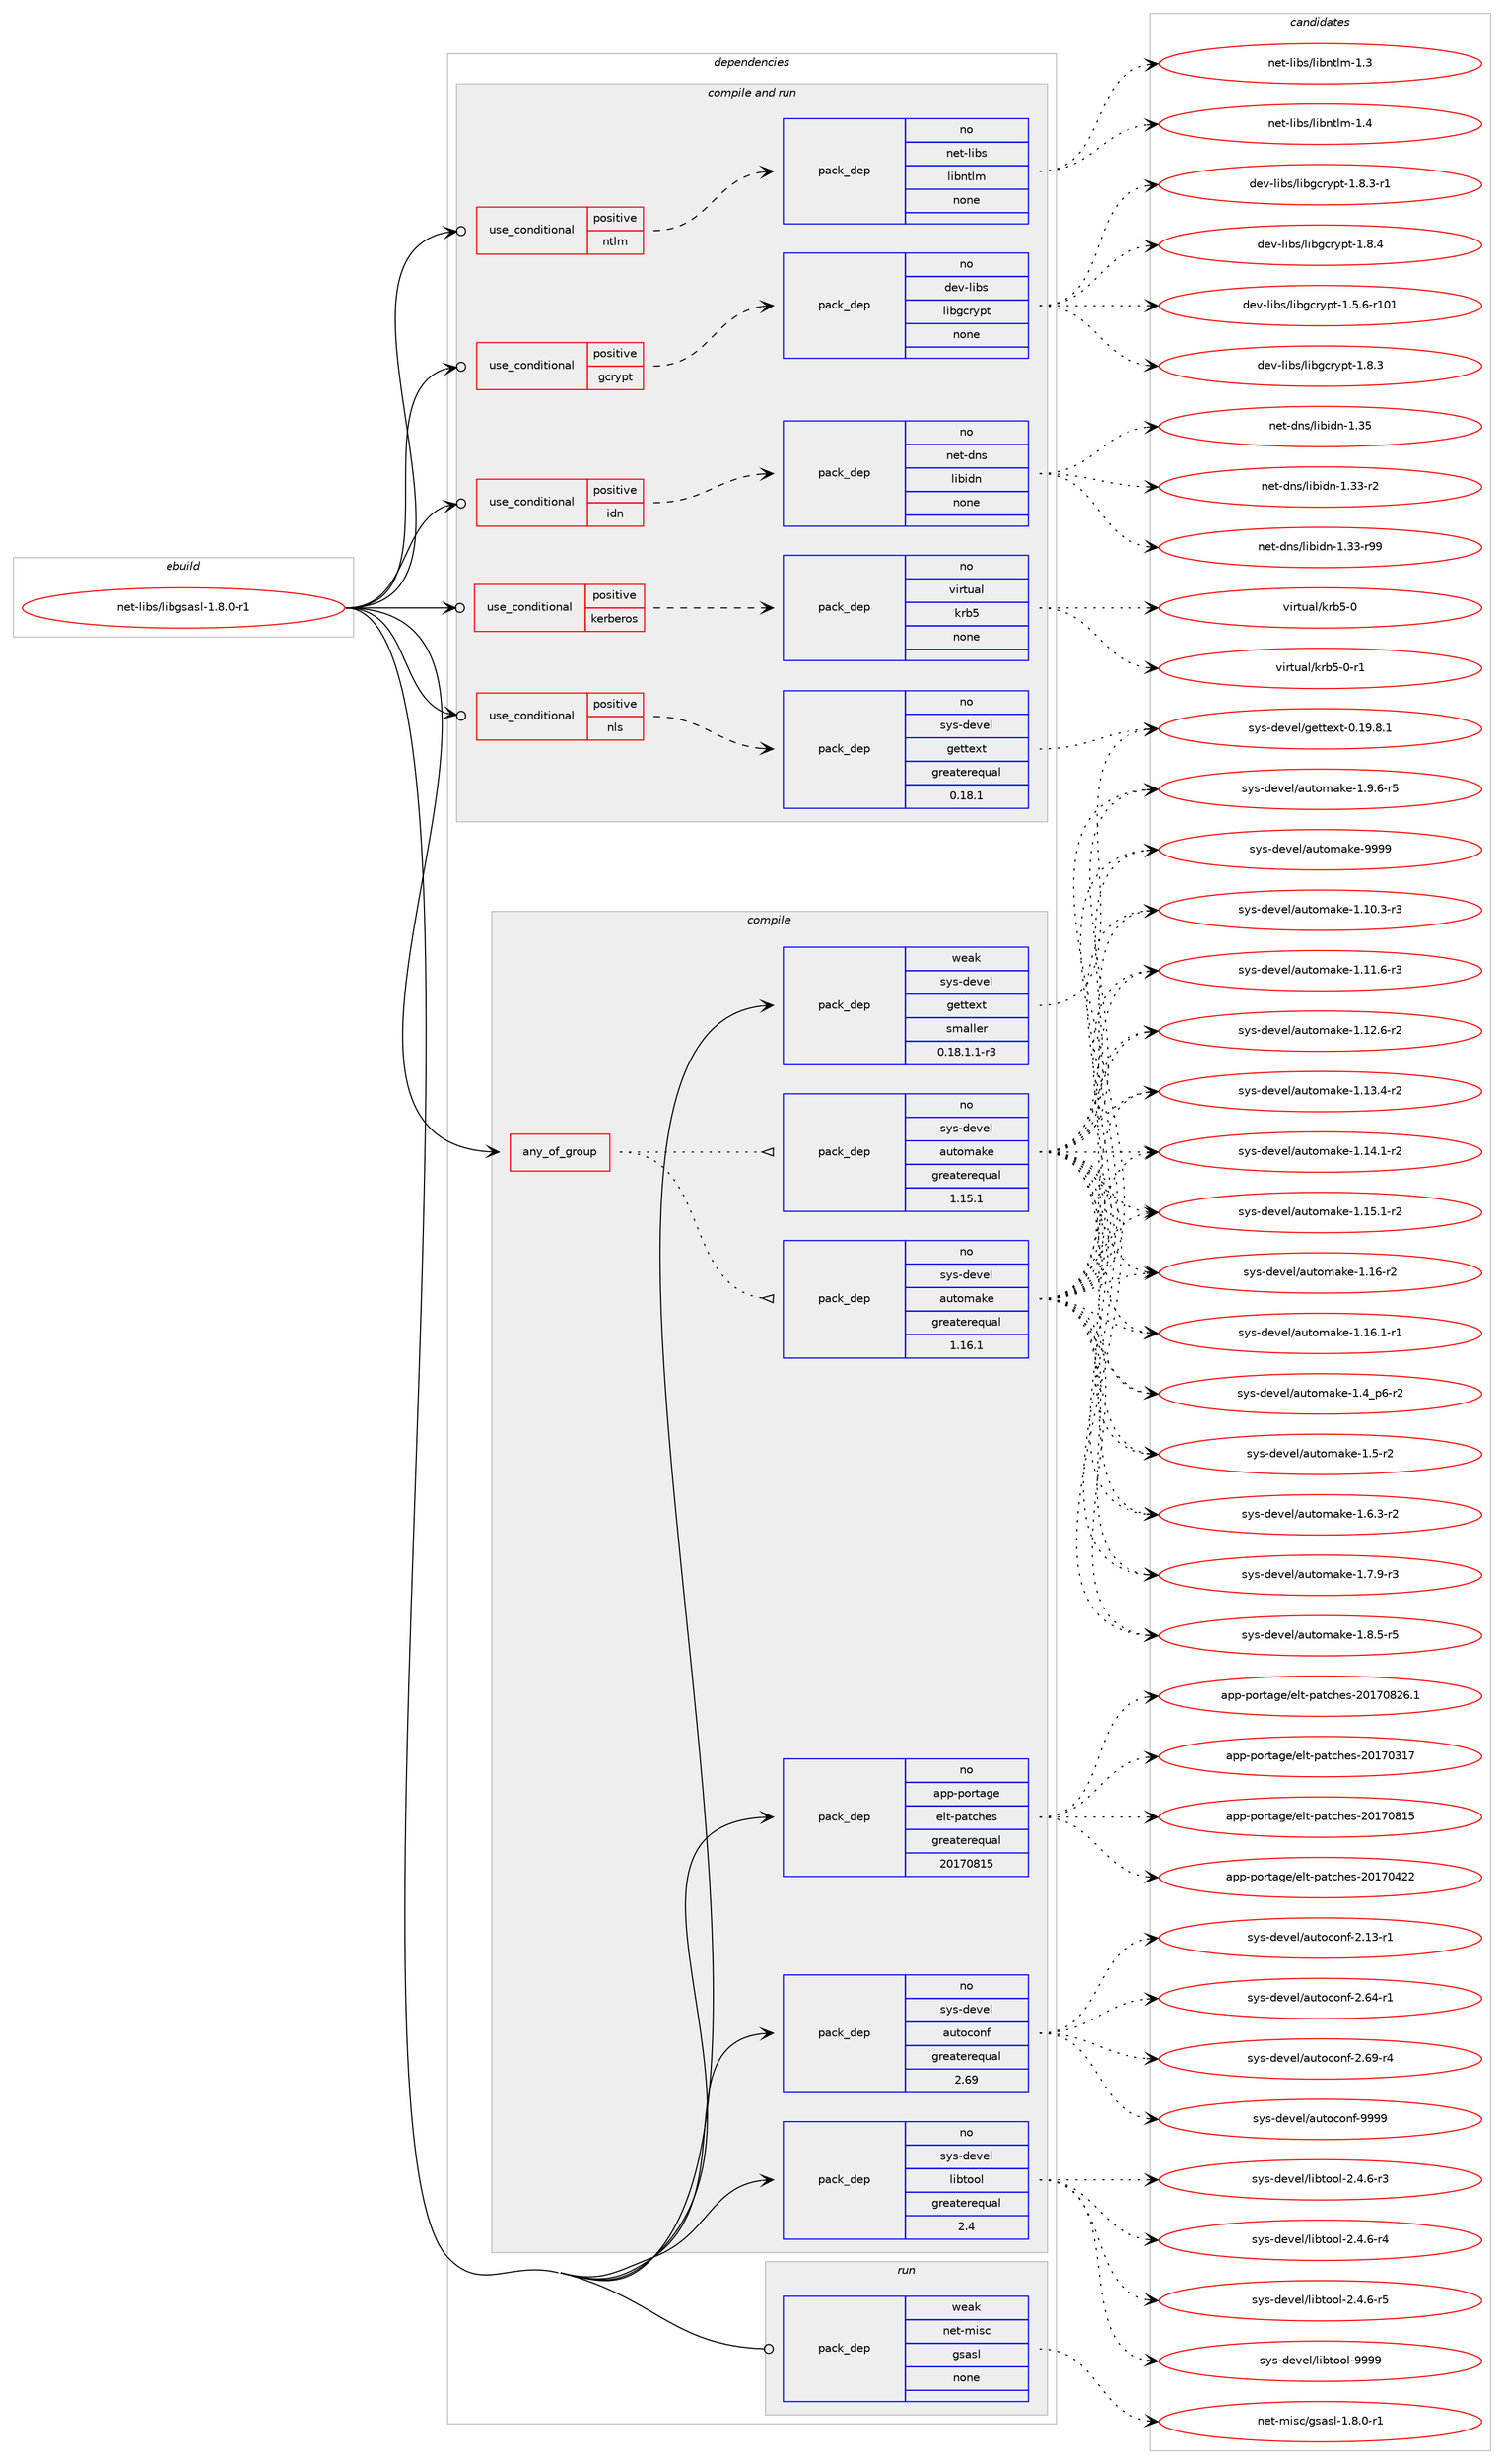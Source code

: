 digraph prolog {

# *************
# Graph options
# *************

newrank=true;
concentrate=true;
compound=true;
graph [rankdir=LR,fontname=Helvetica,fontsize=10,ranksep=1.5];#, ranksep=2.5, nodesep=0.2];
edge  [arrowhead=vee];
node  [fontname=Helvetica,fontsize=10];

# **********
# The ebuild
# **********

subgraph cluster_leftcol {
color=gray;
rank=same;
label=<<i>ebuild</i>>;
id [label="net-libs/libgsasl-1.8.0-r1", color=red, width=4, href="../net-libs/libgsasl-1.8.0-r1.svg"];
}

# ****************
# The dependencies
# ****************

subgraph cluster_midcol {
color=gray;
label=<<i>dependencies</i>>;
subgraph cluster_compile {
fillcolor="#eeeeee";
style=filled;
label=<<i>compile</i>>;
subgraph any26113 {
dependency1659463 [label=<<TABLE BORDER="0" CELLBORDER="1" CELLSPACING="0" CELLPADDING="4"><TR><TD CELLPADDING="10">any_of_group</TD></TR></TABLE>>, shape=none, color=red];subgraph pack1186395 {
dependency1659464 [label=<<TABLE BORDER="0" CELLBORDER="1" CELLSPACING="0" CELLPADDING="4" WIDTH="220"><TR><TD ROWSPAN="6" CELLPADDING="30">pack_dep</TD></TR><TR><TD WIDTH="110">no</TD></TR><TR><TD>sys-devel</TD></TR><TR><TD>automake</TD></TR><TR><TD>greaterequal</TD></TR><TR><TD>1.16.1</TD></TR></TABLE>>, shape=none, color=blue];
}
dependency1659463:e -> dependency1659464:w [weight=20,style="dotted",arrowhead="oinv"];
subgraph pack1186396 {
dependency1659465 [label=<<TABLE BORDER="0" CELLBORDER="1" CELLSPACING="0" CELLPADDING="4" WIDTH="220"><TR><TD ROWSPAN="6" CELLPADDING="30">pack_dep</TD></TR><TR><TD WIDTH="110">no</TD></TR><TR><TD>sys-devel</TD></TR><TR><TD>automake</TD></TR><TR><TD>greaterequal</TD></TR><TR><TD>1.15.1</TD></TR></TABLE>>, shape=none, color=blue];
}
dependency1659463:e -> dependency1659465:w [weight=20,style="dotted",arrowhead="oinv"];
}
id:e -> dependency1659463:w [weight=20,style="solid",arrowhead="vee"];
subgraph pack1186397 {
dependency1659466 [label=<<TABLE BORDER="0" CELLBORDER="1" CELLSPACING="0" CELLPADDING="4" WIDTH="220"><TR><TD ROWSPAN="6" CELLPADDING="30">pack_dep</TD></TR><TR><TD WIDTH="110">no</TD></TR><TR><TD>app-portage</TD></TR><TR><TD>elt-patches</TD></TR><TR><TD>greaterequal</TD></TR><TR><TD>20170815</TD></TR></TABLE>>, shape=none, color=blue];
}
id:e -> dependency1659466:w [weight=20,style="solid",arrowhead="vee"];
subgraph pack1186398 {
dependency1659467 [label=<<TABLE BORDER="0" CELLBORDER="1" CELLSPACING="0" CELLPADDING="4" WIDTH="220"><TR><TD ROWSPAN="6" CELLPADDING="30">pack_dep</TD></TR><TR><TD WIDTH="110">no</TD></TR><TR><TD>sys-devel</TD></TR><TR><TD>autoconf</TD></TR><TR><TD>greaterequal</TD></TR><TR><TD>2.69</TD></TR></TABLE>>, shape=none, color=blue];
}
id:e -> dependency1659467:w [weight=20,style="solid",arrowhead="vee"];
subgraph pack1186399 {
dependency1659468 [label=<<TABLE BORDER="0" CELLBORDER="1" CELLSPACING="0" CELLPADDING="4" WIDTH="220"><TR><TD ROWSPAN="6" CELLPADDING="30">pack_dep</TD></TR><TR><TD WIDTH="110">no</TD></TR><TR><TD>sys-devel</TD></TR><TR><TD>libtool</TD></TR><TR><TD>greaterequal</TD></TR><TR><TD>2.4</TD></TR></TABLE>>, shape=none, color=blue];
}
id:e -> dependency1659468:w [weight=20,style="solid",arrowhead="vee"];
subgraph pack1186400 {
dependency1659469 [label=<<TABLE BORDER="0" CELLBORDER="1" CELLSPACING="0" CELLPADDING="4" WIDTH="220"><TR><TD ROWSPAN="6" CELLPADDING="30">pack_dep</TD></TR><TR><TD WIDTH="110">weak</TD></TR><TR><TD>sys-devel</TD></TR><TR><TD>gettext</TD></TR><TR><TD>smaller</TD></TR><TR><TD>0.18.1.1-r3</TD></TR></TABLE>>, shape=none, color=blue];
}
id:e -> dependency1659469:w [weight=20,style="solid",arrowhead="vee"];
}
subgraph cluster_compileandrun {
fillcolor="#eeeeee";
style=filled;
label=<<i>compile and run</i>>;
subgraph cond446167 {
dependency1659470 [label=<<TABLE BORDER="0" CELLBORDER="1" CELLSPACING="0" CELLPADDING="4"><TR><TD ROWSPAN="3" CELLPADDING="10">use_conditional</TD></TR><TR><TD>positive</TD></TR><TR><TD>gcrypt</TD></TR></TABLE>>, shape=none, color=red];
subgraph pack1186401 {
dependency1659471 [label=<<TABLE BORDER="0" CELLBORDER="1" CELLSPACING="0" CELLPADDING="4" WIDTH="220"><TR><TD ROWSPAN="6" CELLPADDING="30">pack_dep</TD></TR><TR><TD WIDTH="110">no</TD></TR><TR><TD>dev-libs</TD></TR><TR><TD>libgcrypt</TD></TR><TR><TD>none</TD></TR><TR><TD></TD></TR></TABLE>>, shape=none, color=blue];
}
dependency1659470:e -> dependency1659471:w [weight=20,style="dashed",arrowhead="vee"];
}
id:e -> dependency1659470:w [weight=20,style="solid",arrowhead="odotvee"];
subgraph cond446168 {
dependency1659472 [label=<<TABLE BORDER="0" CELLBORDER="1" CELLSPACING="0" CELLPADDING="4"><TR><TD ROWSPAN="3" CELLPADDING="10">use_conditional</TD></TR><TR><TD>positive</TD></TR><TR><TD>idn</TD></TR></TABLE>>, shape=none, color=red];
subgraph pack1186402 {
dependency1659473 [label=<<TABLE BORDER="0" CELLBORDER="1" CELLSPACING="0" CELLPADDING="4" WIDTH="220"><TR><TD ROWSPAN="6" CELLPADDING="30">pack_dep</TD></TR><TR><TD WIDTH="110">no</TD></TR><TR><TD>net-dns</TD></TR><TR><TD>libidn</TD></TR><TR><TD>none</TD></TR><TR><TD></TD></TR></TABLE>>, shape=none, color=blue];
}
dependency1659472:e -> dependency1659473:w [weight=20,style="dashed",arrowhead="vee"];
}
id:e -> dependency1659472:w [weight=20,style="solid",arrowhead="odotvee"];
subgraph cond446169 {
dependency1659474 [label=<<TABLE BORDER="0" CELLBORDER="1" CELLSPACING="0" CELLPADDING="4"><TR><TD ROWSPAN="3" CELLPADDING="10">use_conditional</TD></TR><TR><TD>positive</TD></TR><TR><TD>kerberos</TD></TR></TABLE>>, shape=none, color=red];
subgraph pack1186403 {
dependency1659475 [label=<<TABLE BORDER="0" CELLBORDER="1" CELLSPACING="0" CELLPADDING="4" WIDTH="220"><TR><TD ROWSPAN="6" CELLPADDING="30">pack_dep</TD></TR><TR><TD WIDTH="110">no</TD></TR><TR><TD>virtual</TD></TR><TR><TD>krb5</TD></TR><TR><TD>none</TD></TR><TR><TD></TD></TR></TABLE>>, shape=none, color=blue];
}
dependency1659474:e -> dependency1659475:w [weight=20,style="dashed",arrowhead="vee"];
}
id:e -> dependency1659474:w [weight=20,style="solid",arrowhead="odotvee"];
subgraph cond446170 {
dependency1659476 [label=<<TABLE BORDER="0" CELLBORDER="1" CELLSPACING="0" CELLPADDING="4"><TR><TD ROWSPAN="3" CELLPADDING="10">use_conditional</TD></TR><TR><TD>positive</TD></TR><TR><TD>nls</TD></TR></TABLE>>, shape=none, color=red];
subgraph pack1186404 {
dependency1659477 [label=<<TABLE BORDER="0" CELLBORDER="1" CELLSPACING="0" CELLPADDING="4" WIDTH="220"><TR><TD ROWSPAN="6" CELLPADDING="30">pack_dep</TD></TR><TR><TD WIDTH="110">no</TD></TR><TR><TD>sys-devel</TD></TR><TR><TD>gettext</TD></TR><TR><TD>greaterequal</TD></TR><TR><TD>0.18.1</TD></TR></TABLE>>, shape=none, color=blue];
}
dependency1659476:e -> dependency1659477:w [weight=20,style="dashed",arrowhead="vee"];
}
id:e -> dependency1659476:w [weight=20,style="solid",arrowhead="odotvee"];
subgraph cond446171 {
dependency1659478 [label=<<TABLE BORDER="0" CELLBORDER="1" CELLSPACING="0" CELLPADDING="4"><TR><TD ROWSPAN="3" CELLPADDING="10">use_conditional</TD></TR><TR><TD>positive</TD></TR><TR><TD>ntlm</TD></TR></TABLE>>, shape=none, color=red];
subgraph pack1186405 {
dependency1659479 [label=<<TABLE BORDER="0" CELLBORDER="1" CELLSPACING="0" CELLPADDING="4" WIDTH="220"><TR><TD ROWSPAN="6" CELLPADDING="30">pack_dep</TD></TR><TR><TD WIDTH="110">no</TD></TR><TR><TD>net-libs</TD></TR><TR><TD>libntlm</TD></TR><TR><TD>none</TD></TR><TR><TD></TD></TR></TABLE>>, shape=none, color=blue];
}
dependency1659478:e -> dependency1659479:w [weight=20,style="dashed",arrowhead="vee"];
}
id:e -> dependency1659478:w [weight=20,style="solid",arrowhead="odotvee"];
}
subgraph cluster_run {
fillcolor="#eeeeee";
style=filled;
label=<<i>run</i>>;
subgraph pack1186406 {
dependency1659480 [label=<<TABLE BORDER="0" CELLBORDER="1" CELLSPACING="0" CELLPADDING="4" WIDTH="220"><TR><TD ROWSPAN="6" CELLPADDING="30">pack_dep</TD></TR><TR><TD WIDTH="110">weak</TD></TR><TR><TD>net-misc</TD></TR><TR><TD>gsasl</TD></TR><TR><TD>none</TD></TR><TR><TD></TD></TR></TABLE>>, shape=none, color=blue];
}
id:e -> dependency1659480:w [weight=20,style="solid",arrowhead="odot"];
}
}

# **************
# The candidates
# **************

subgraph cluster_choices {
rank=same;
color=gray;
label=<<i>candidates</i>>;

subgraph choice1186395 {
color=black;
nodesep=1;
choice11512111545100101118101108479711711611110997107101454946494846514511451 [label="sys-devel/automake-1.10.3-r3", color=red, width=4,href="../sys-devel/automake-1.10.3-r3.svg"];
choice11512111545100101118101108479711711611110997107101454946494946544511451 [label="sys-devel/automake-1.11.6-r3", color=red, width=4,href="../sys-devel/automake-1.11.6-r3.svg"];
choice11512111545100101118101108479711711611110997107101454946495046544511450 [label="sys-devel/automake-1.12.6-r2", color=red, width=4,href="../sys-devel/automake-1.12.6-r2.svg"];
choice11512111545100101118101108479711711611110997107101454946495146524511450 [label="sys-devel/automake-1.13.4-r2", color=red, width=4,href="../sys-devel/automake-1.13.4-r2.svg"];
choice11512111545100101118101108479711711611110997107101454946495246494511450 [label="sys-devel/automake-1.14.1-r2", color=red, width=4,href="../sys-devel/automake-1.14.1-r2.svg"];
choice11512111545100101118101108479711711611110997107101454946495346494511450 [label="sys-devel/automake-1.15.1-r2", color=red, width=4,href="../sys-devel/automake-1.15.1-r2.svg"];
choice1151211154510010111810110847971171161111099710710145494649544511450 [label="sys-devel/automake-1.16-r2", color=red, width=4,href="../sys-devel/automake-1.16-r2.svg"];
choice11512111545100101118101108479711711611110997107101454946495446494511449 [label="sys-devel/automake-1.16.1-r1", color=red, width=4,href="../sys-devel/automake-1.16.1-r1.svg"];
choice115121115451001011181011084797117116111109971071014549465295112544511450 [label="sys-devel/automake-1.4_p6-r2", color=red, width=4,href="../sys-devel/automake-1.4_p6-r2.svg"];
choice11512111545100101118101108479711711611110997107101454946534511450 [label="sys-devel/automake-1.5-r2", color=red, width=4,href="../sys-devel/automake-1.5-r2.svg"];
choice115121115451001011181011084797117116111109971071014549465446514511450 [label="sys-devel/automake-1.6.3-r2", color=red, width=4,href="../sys-devel/automake-1.6.3-r2.svg"];
choice115121115451001011181011084797117116111109971071014549465546574511451 [label="sys-devel/automake-1.7.9-r3", color=red, width=4,href="../sys-devel/automake-1.7.9-r3.svg"];
choice115121115451001011181011084797117116111109971071014549465646534511453 [label="sys-devel/automake-1.8.5-r5", color=red, width=4,href="../sys-devel/automake-1.8.5-r5.svg"];
choice115121115451001011181011084797117116111109971071014549465746544511453 [label="sys-devel/automake-1.9.6-r5", color=red, width=4,href="../sys-devel/automake-1.9.6-r5.svg"];
choice115121115451001011181011084797117116111109971071014557575757 [label="sys-devel/automake-9999", color=red, width=4,href="../sys-devel/automake-9999.svg"];
dependency1659464:e -> choice11512111545100101118101108479711711611110997107101454946494846514511451:w [style=dotted,weight="100"];
dependency1659464:e -> choice11512111545100101118101108479711711611110997107101454946494946544511451:w [style=dotted,weight="100"];
dependency1659464:e -> choice11512111545100101118101108479711711611110997107101454946495046544511450:w [style=dotted,weight="100"];
dependency1659464:e -> choice11512111545100101118101108479711711611110997107101454946495146524511450:w [style=dotted,weight="100"];
dependency1659464:e -> choice11512111545100101118101108479711711611110997107101454946495246494511450:w [style=dotted,weight="100"];
dependency1659464:e -> choice11512111545100101118101108479711711611110997107101454946495346494511450:w [style=dotted,weight="100"];
dependency1659464:e -> choice1151211154510010111810110847971171161111099710710145494649544511450:w [style=dotted,weight="100"];
dependency1659464:e -> choice11512111545100101118101108479711711611110997107101454946495446494511449:w [style=dotted,weight="100"];
dependency1659464:e -> choice115121115451001011181011084797117116111109971071014549465295112544511450:w [style=dotted,weight="100"];
dependency1659464:e -> choice11512111545100101118101108479711711611110997107101454946534511450:w [style=dotted,weight="100"];
dependency1659464:e -> choice115121115451001011181011084797117116111109971071014549465446514511450:w [style=dotted,weight="100"];
dependency1659464:e -> choice115121115451001011181011084797117116111109971071014549465546574511451:w [style=dotted,weight="100"];
dependency1659464:e -> choice115121115451001011181011084797117116111109971071014549465646534511453:w [style=dotted,weight="100"];
dependency1659464:e -> choice115121115451001011181011084797117116111109971071014549465746544511453:w [style=dotted,weight="100"];
dependency1659464:e -> choice115121115451001011181011084797117116111109971071014557575757:w [style=dotted,weight="100"];
}
subgraph choice1186396 {
color=black;
nodesep=1;
choice11512111545100101118101108479711711611110997107101454946494846514511451 [label="sys-devel/automake-1.10.3-r3", color=red, width=4,href="../sys-devel/automake-1.10.3-r3.svg"];
choice11512111545100101118101108479711711611110997107101454946494946544511451 [label="sys-devel/automake-1.11.6-r3", color=red, width=4,href="../sys-devel/automake-1.11.6-r3.svg"];
choice11512111545100101118101108479711711611110997107101454946495046544511450 [label="sys-devel/automake-1.12.6-r2", color=red, width=4,href="../sys-devel/automake-1.12.6-r2.svg"];
choice11512111545100101118101108479711711611110997107101454946495146524511450 [label="sys-devel/automake-1.13.4-r2", color=red, width=4,href="../sys-devel/automake-1.13.4-r2.svg"];
choice11512111545100101118101108479711711611110997107101454946495246494511450 [label="sys-devel/automake-1.14.1-r2", color=red, width=4,href="../sys-devel/automake-1.14.1-r2.svg"];
choice11512111545100101118101108479711711611110997107101454946495346494511450 [label="sys-devel/automake-1.15.1-r2", color=red, width=4,href="../sys-devel/automake-1.15.1-r2.svg"];
choice1151211154510010111810110847971171161111099710710145494649544511450 [label="sys-devel/automake-1.16-r2", color=red, width=4,href="../sys-devel/automake-1.16-r2.svg"];
choice11512111545100101118101108479711711611110997107101454946495446494511449 [label="sys-devel/automake-1.16.1-r1", color=red, width=4,href="../sys-devel/automake-1.16.1-r1.svg"];
choice115121115451001011181011084797117116111109971071014549465295112544511450 [label="sys-devel/automake-1.4_p6-r2", color=red, width=4,href="../sys-devel/automake-1.4_p6-r2.svg"];
choice11512111545100101118101108479711711611110997107101454946534511450 [label="sys-devel/automake-1.5-r2", color=red, width=4,href="../sys-devel/automake-1.5-r2.svg"];
choice115121115451001011181011084797117116111109971071014549465446514511450 [label="sys-devel/automake-1.6.3-r2", color=red, width=4,href="../sys-devel/automake-1.6.3-r2.svg"];
choice115121115451001011181011084797117116111109971071014549465546574511451 [label="sys-devel/automake-1.7.9-r3", color=red, width=4,href="../sys-devel/automake-1.7.9-r3.svg"];
choice115121115451001011181011084797117116111109971071014549465646534511453 [label="sys-devel/automake-1.8.5-r5", color=red, width=4,href="../sys-devel/automake-1.8.5-r5.svg"];
choice115121115451001011181011084797117116111109971071014549465746544511453 [label="sys-devel/automake-1.9.6-r5", color=red, width=4,href="../sys-devel/automake-1.9.6-r5.svg"];
choice115121115451001011181011084797117116111109971071014557575757 [label="sys-devel/automake-9999", color=red, width=4,href="../sys-devel/automake-9999.svg"];
dependency1659465:e -> choice11512111545100101118101108479711711611110997107101454946494846514511451:w [style=dotted,weight="100"];
dependency1659465:e -> choice11512111545100101118101108479711711611110997107101454946494946544511451:w [style=dotted,weight="100"];
dependency1659465:e -> choice11512111545100101118101108479711711611110997107101454946495046544511450:w [style=dotted,weight="100"];
dependency1659465:e -> choice11512111545100101118101108479711711611110997107101454946495146524511450:w [style=dotted,weight="100"];
dependency1659465:e -> choice11512111545100101118101108479711711611110997107101454946495246494511450:w [style=dotted,weight="100"];
dependency1659465:e -> choice11512111545100101118101108479711711611110997107101454946495346494511450:w [style=dotted,weight="100"];
dependency1659465:e -> choice1151211154510010111810110847971171161111099710710145494649544511450:w [style=dotted,weight="100"];
dependency1659465:e -> choice11512111545100101118101108479711711611110997107101454946495446494511449:w [style=dotted,weight="100"];
dependency1659465:e -> choice115121115451001011181011084797117116111109971071014549465295112544511450:w [style=dotted,weight="100"];
dependency1659465:e -> choice11512111545100101118101108479711711611110997107101454946534511450:w [style=dotted,weight="100"];
dependency1659465:e -> choice115121115451001011181011084797117116111109971071014549465446514511450:w [style=dotted,weight="100"];
dependency1659465:e -> choice115121115451001011181011084797117116111109971071014549465546574511451:w [style=dotted,weight="100"];
dependency1659465:e -> choice115121115451001011181011084797117116111109971071014549465646534511453:w [style=dotted,weight="100"];
dependency1659465:e -> choice115121115451001011181011084797117116111109971071014549465746544511453:w [style=dotted,weight="100"];
dependency1659465:e -> choice115121115451001011181011084797117116111109971071014557575757:w [style=dotted,weight="100"];
}
subgraph choice1186397 {
color=black;
nodesep=1;
choice97112112451121111141169710310147101108116451129711699104101115455048495548514955 [label="app-portage/elt-patches-20170317", color=red, width=4,href="../app-portage/elt-patches-20170317.svg"];
choice97112112451121111141169710310147101108116451129711699104101115455048495548525050 [label="app-portage/elt-patches-20170422", color=red, width=4,href="../app-portage/elt-patches-20170422.svg"];
choice97112112451121111141169710310147101108116451129711699104101115455048495548564953 [label="app-portage/elt-patches-20170815", color=red, width=4,href="../app-portage/elt-patches-20170815.svg"];
choice971121124511211111411697103101471011081164511297116991041011154550484955485650544649 [label="app-portage/elt-patches-20170826.1", color=red, width=4,href="../app-portage/elt-patches-20170826.1.svg"];
dependency1659466:e -> choice97112112451121111141169710310147101108116451129711699104101115455048495548514955:w [style=dotted,weight="100"];
dependency1659466:e -> choice97112112451121111141169710310147101108116451129711699104101115455048495548525050:w [style=dotted,weight="100"];
dependency1659466:e -> choice97112112451121111141169710310147101108116451129711699104101115455048495548564953:w [style=dotted,weight="100"];
dependency1659466:e -> choice971121124511211111411697103101471011081164511297116991041011154550484955485650544649:w [style=dotted,weight="100"];
}
subgraph choice1186398 {
color=black;
nodesep=1;
choice1151211154510010111810110847971171161119911111010245504649514511449 [label="sys-devel/autoconf-2.13-r1", color=red, width=4,href="../sys-devel/autoconf-2.13-r1.svg"];
choice1151211154510010111810110847971171161119911111010245504654524511449 [label="sys-devel/autoconf-2.64-r1", color=red, width=4,href="../sys-devel/autoconf-2.64-r1.svg"];
choice1151211154510010111810110847971171161119911111010245504654574511452 [label="sys-devel/autoconf-2.69-r4", color=red, width=4,href="../sys-devel/autoconf-2.69-r4.svg"];
choice115121115451001011181011084797117116111991111101024557575757 [label="sys-devel/autoconf-9999", color=red, width=4,href="../sys-devel/autoconf-9999.svg"];
dependency1659467:e -> choice1151211154510010111810110847971171161119911111010245504649514511449:w [style=dotted,weight="100"];
dependency1659467:e -> choice1151211154510010111810110847971171161119911111010245504654524511449:w [style=dotted,weight="100"];
dependency1659467:e -> choice1151211154510010111810110847971171161119911111010245504654574511452:w [style=dotted,weight="100"];
dependency1659467:e -> choice115121115451001011181011084797117116111991111101024557575757:w [style=dotted,weight="100"];
}
subgraph choice1186399 {
color=black;
nodesep=1;
choice1151211154510010111810110847108105981161111111084550465246544511451 [label="sys-devel/libtool-2.4.6-r3", color=red, width=4,href="../sys-devel/libtool-2.4.6-r3.svg"];
choice1151211154510010111810110847108105981161111111084550465246544511452 [label="sys-devel/libtool-2.4.6-r4", color=red, width=4,href="../sys-devel/libtool-2.4.6-r4.svg"];
choice1151211154510010111810110847108105981161111111084550465246544511453 [label="sys-devel/libtool-2.4.6-r5", color=red, width=4,href="../sys-devel/libtool-2.4.6-r5.svg"];
choice1151211154510010111810110847108105981161111111084557575757 [label="sys-devel/libtool-9999", color=red, width=4,href="../sys-devel/libtool-9999.svg"];
dependency1659468:e -> choice1151211154510010111810110847108105981161111111084550465246544511451:w [style=dotted,weight="100"];
dependency1659468:e -> choice1151211154510010111810110847108105981161111111084550465246544511452:w [style=dotted,weight="100"];
dependency1659468:e -> choice1151211154510010111810110847108105981161111111084550465246544511453:w [style=dotted,weight="100"];
dependency1659468:e -> choice1151211154510010111810110847108105981161111111084557575757:w [style=dotted,weight="100"];
}
subgraph choice1186400 {
color=black;
nodesep=1;
choice1151211154510010111810110847103101116116101120116454846495746564649 [label="sys-devel/gettext-0.19.8.1", color=red, width=4,href="../sys-devel/gettext-0.19.8.1.svg"];
dependency1659469:e -> choice1151211154510010111810110847103101116116101120116454846495746564649:w [style=dotted,weight="100"];
}
subgraph choice1186401 {
color=black;
nodesep=1;
choice100101118451081059811547108105981039911412111211645494653465445114494849 [label="dev-libs/libgcrypt-1.5.6-r101", color=red, width=4,href="../dev-libs/libgcrypt-1.5.6-r101.svg"];
choice1001011184510810598115471081059810399114121112116454946564651 [label="dev-libs/libgcrypt-1.8.3", color=red, width=4,href="../dev-libs/libgcrypt-1.8.3.svg"];
choice10010111845108105981154710810598103991141211121164549465646514511449 [label="dev-libs/libgcrypt-1.8.3-r1", color=red, width=4,href="../dev-libs/libgcrypt-1.8.3-r1.svg"];
choice1001011184510810598115471081059810399114121112116454946564652 [label="dev-libs/libgcrypt-1.8.4", color=red, width=4,href="../dev-libs/libgcrypt-1.8.4.svg"];
dependency1659471:e -> choice100101118451081059811547108105981039911412111211645494653465445114494849:w [style=dotted,weight="100"];
dependency1659471:e -> choice1001011184510810598115471081059810399114121112116454946564651:w [style=dotted,weight="100"];
dependency1659471:e -> choice10010111845108105981154710810598103991141211121164549465646514511449:w [style=dotted,weight="100"];
dependency1659471:e -> choice1001011184510810598115471081059810399114121112116454946564652:w [style=dotted,weight="100"];
}
subgraph choice1186402 {
color=black;
nodesep=1;
choice11010111645100110115471081059810510011045494651514511450 [label="net-dns/libidn-1.33-r2", color=red, width=4,href="../net-dns/libidn-1.33-r2.svg"];
choice1101011164510011011547108105981051001104549465151451145757 [label="net-dns/libidn-1.33-r99", color=red, width=4,href="../net-dns/libidn-1.33-r99.svg"];
choice1101011164510011011547108105981051001104549465153 [label="net-dns/libidn-1.35", color=red, width=4,href="../net-dns/libidn-1.35.svg"];
dependency1659473:e -> choice11010111645100110115471081059810510011045494651514511450:w [style=dotted,weight="100"];
dependency1659473:e -> choice1101011164510011011547108105981051001104549465151451145757:w [style=dotted,weight="100"];
dependency1659473:e -> choice1101011164510011011547108105981051001104549465153:w [style=dotted,weight="100"];
}
subgraph choice1186403 {
color=black;
nodesep=1;
choice118105114116117971084710711498534548 [label="virtual/krb5-0", color=red, width=4,href="../virtual/krb5-0.svg"];
choice1181051141161179710847107114985345484511449 [label="virtual/krb5-0-r1", color=red, width=4,href="../virtual/krb5-0-r1.svg"];
dependency1659475:e -> choice118105114116117971084710711498534548:w [style=dotted,weight="100"];
dependency1659475:e -> choice1181051141161179710847107114985345484511449:w [style=dotted,weight="100"];
}
subgraph choice1186404 {
color=black;
nodesep=1;
choice1151211154510010111810110847103101116116101120116454846495746564649 [label="sys-devel/gettext-0.19.8.1", color=red, width=4,href="../sys-devel/gettext-0.19.8.1.svg"];
dependency1659477:e -> choice1151211154510010111810110847103101116116101120116454846495746564649:w [style=dotted,weight="100"];
}
subgraph choice1186405 {
color=black;
nodesep=1;
choice1101011164510810598115471081059811011610810945494651 [label="net-libs/libntlm-1.3", color=red, width=4,href="../net-libs/libntlm-1.3.svg"];
choice1101011164510810598115471081059811011610810945494652 [label="net-libs/libntlm-1.4", color=red, width=4,href="../net-libs/libntlm-1.4.svg"];
dependency1659479:e -> choice1101011164510810598115471081059811011610810945494651:w [style=dotted,weight="100"];
dependency1659479:e -> choice1101011164510810598115471081059811011610810945494652:w [style=dotted,weight="100"];
}
subgraph choice1186406 {
color=black;
nodesep=1;
choice110101116451091051159947103115971151084549465646484511449 [label="net-misc/gsasl-1.8.0-r1", color=red, width=4,href="../net-misc/gsasl-1.8.0-r1.svg"];
dependency1659480:e -> choice110101116451091051159947103115971151084549465646484511449:w [style=dotted,weight="100"];
}
}

}
